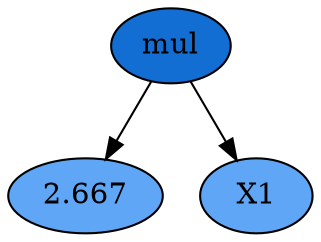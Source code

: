 digraph program {
node [style=filled]
0 [label="mul", fillcolor="#136ed4"] ;
1 [label="2.667", fillcolor="#60a6f6"] ;
2 [label="X1", fillcolor="#60a6f6"] ;
0 -> 2 ;
0 -> 1 ;
}
